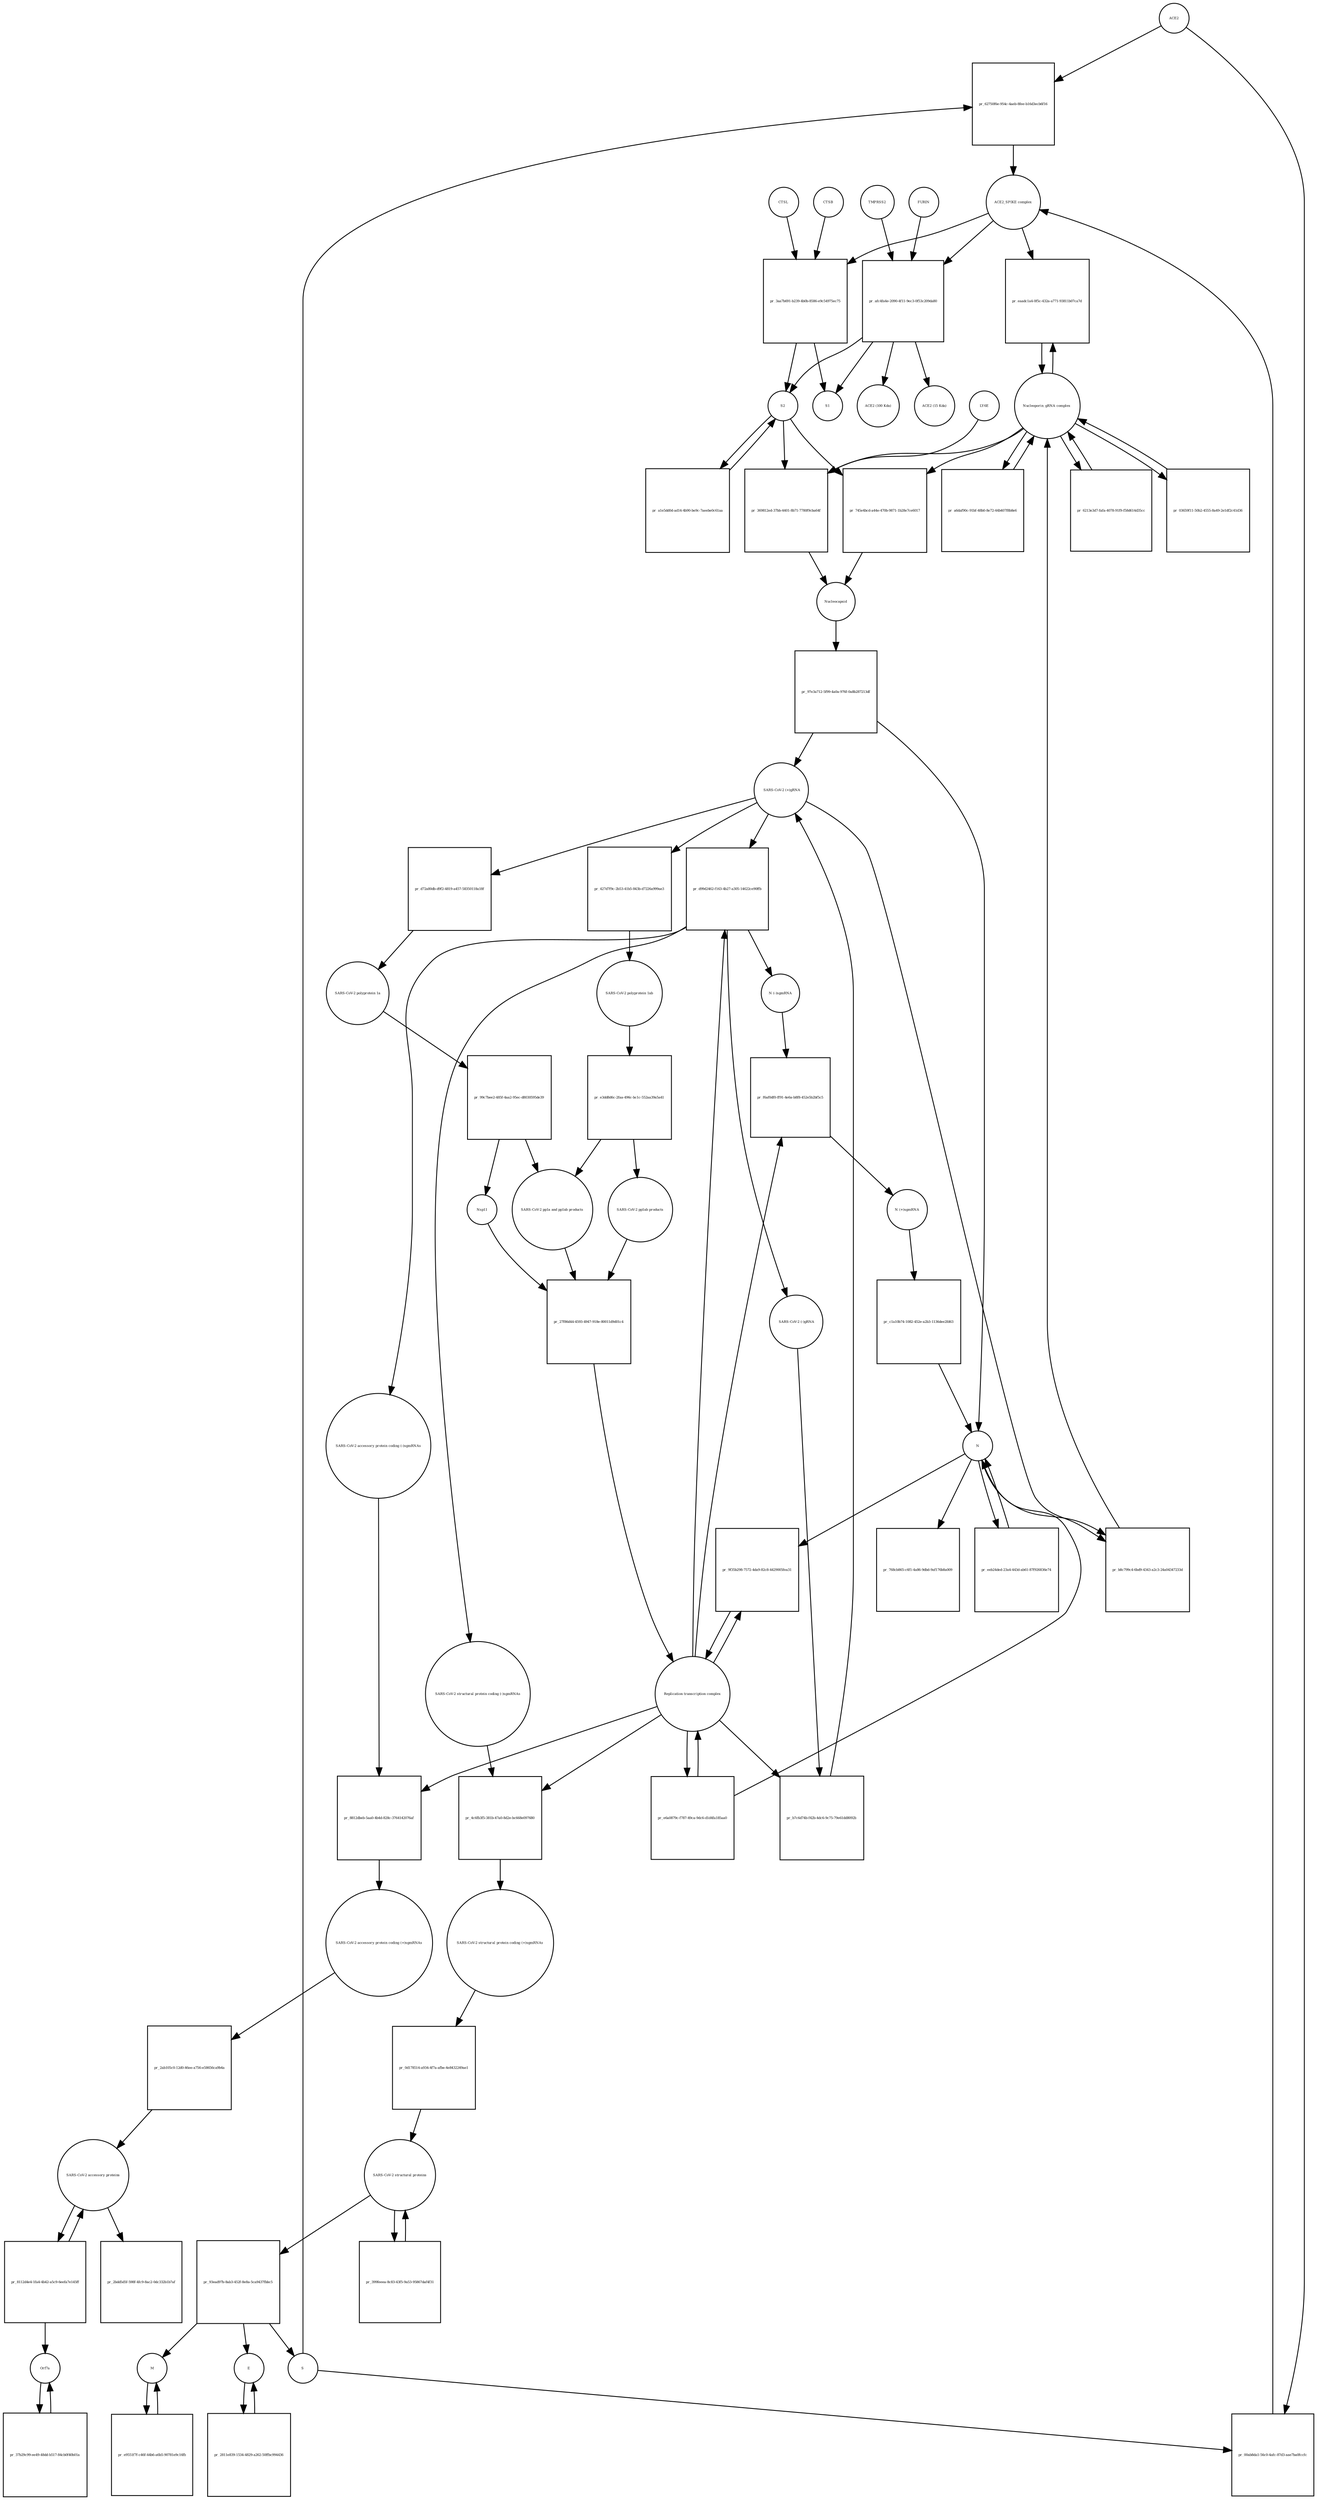 strict digraph  {
ACE2 [annotation="", bipartite=0, cls=macromolecule, fontsize=4, label=ACE2, shape=circle];
"pr_62750f6e-954c-4aeb-8fee-b16d3ecb6f16" [annotation="", bipartite=1, cls=process, fontsize=4, label="pr_62750f6e-954c-4aeb-8fee-b16d3ecb6f16", shape=square];
"ACE2_SPIKE complex" [annotation="", bipartite=0, cls=complex, fontsize=4, label="ACE2_SPIKE complex", shape=circle];
S [annotation="", bipartite=0, cls="macromolecule multimer", fontsize=4, label=S, shape=circle];
"Nucleoporin_gRNA complex " [annotation="", bipartite=0, cls=complex, fontsize=4, label="Nucleoporin_gRNA complex ", shape=circle];
"pr_eaadc1a4-0f5c-432a-a771-93811b07ca7d" [annotation="", bipartite=1, cls=process, fontsize=4, label="pr_eaadc1a4-0f5c-432a-a771-93811b07ca7d", shape=square];
"pr_3aa7b691-b239-4b0b-8586-e9c54975ec75" [annotation="", bipartite=1, cls=process, fontsize=4, label="pr_3aa7b691-b239-4b0b-8586-e9c54975ec75", shape=square];
S2 [annotation="", bipartite=0, cls=macromolecule, fontsize=4, label=S2, shape=circle];
CTSB [annotation="", bipartite=0, cls=macromolecule, fontsize=4, label=CTSB, shape=circle];
CTSL [annotation="", bipartite=0, cls=macromolecule, fontsize=4, label=CTSL, shape=circle];
S1 [annotation="", bipartite=0, cls=macromolecule, fontsize=4, label=S1, shape=circle];
"pr_00ab8da1-56c0-4afc-87d3-aae7ba0fccfc" [annotation="", bipartite=1, cls=process, fontsize=4, label="pr_00ab8da1-56c0-4afc-87d3-aae7ba0fccfc", shape=square];
"pr_369812ed-37bb-4401-8b71-7780f9cba64f" [annotation="", bipartite=1, cls=process, fontsize=4, label="pr_369812ed-37bb-4401-8b71-7780f9cba64f", shape=square];
Nucleocapsid [annotation="", bipartite=0, cls=complex, fontsize=4, label=Nucleocapsid, shape=circle];
LY6E [annotation="", bipartite=0, cls=macromolecule, fontsize=4, label=LY6E, shape=circle];
"pr_745e4bcd-a44e-470b-9871-1b28e7ce6017" [annotation="", bipartite=1, cls=process, fontsize=4, label="pr_745e4bcd-a44e-470b-9871-1b28e7ce6017", shape=square];
"pr_97e3a712-5f99-4a0a-976f-0a8b287213df" [annotation="", bipartite=1, cls=process, fontsize=4, label="pr_97e3a712-5f99-4a0a-976f-0a8b287213df", shape=square];
" SARS-CoV-2 (+)gRNA" [annotation="", bipartite=0, cls="nucleic acid feature", fontsize=4, label=" SARS-CoV-2 (+)gRNA", shape=circle];
N [annotation="", bipartite=0, cls="macromolecule multimer", fontsize=4, label=N, shape=circle];
"SARS-CoV-2 polyprotein 1ab" [annotation="", bipartite=0, cls=macromolecule, fontsize=4, label="SARS-CoV-2 polyprotein 1ab", shape=circle];
"pr_e3dd8d6c-2faa-496c-bc1c-552aa39a5a41" [annotation="", bipartite=1, cls=process, fontsize=4, label="pr_e3dd8d6c-2faa-496c-bc1c-552aa39a5a41", shape=square];
"SARS-CoV-2 pp1ab products" [annotation="", bipartite=0, cls=complex, fontsize=4, label="SARS-CoV-2 pp1ab products", shape=circle];
"SARS-CoV-2 pp1a and pp1ab products" [annotation="", bipartite=0, cls=complex, fontsize=4, label="SARS-CoV-2 pp1a and pp1ab products", shape=circle];
"SARS-CoV-2 polyprotein 1a" [annotation="", bipartite=0, cls=macromolecule, fontsize=4, label="SARS-CoV-2 polyprotein 1a", shape=circle];
"pr_99c7bee2-485f-4aa2-95ec-d8030595de39" [annotation="", bipartite=1, cls=process, fontsize=4, label="pr_99c7bee2-485f-4aa2-95ec-d8030595de39", shape=square];
Nsp11 [annotation="", bipartite=0, cls=macromolecule, fontsize=4, label=Nsp11, shape=circle];
"pr_6213e3d7-fafa-4078-91f9-f58d614d35cc" [annotation="", bipartite=1, cls=process, fontsize=4, label="pr_6213e3d7-fafa-4078-91f9-f58d614d35cc", shape=square];
"pr_03659f11-50b2-4555-8a49-2e1df2c41d36" [annotation="", bipartite=1, cls=process, fontsize=4, label="pr_03659f11-50b2-4555-8a49-2e1df2c41d36", shape=square];
"SARS-CoV-2 structural proteins" [annotation="", bipartite=0, cls=complex, fontsize=4, label="SARS-CoV-2 structural proteins", shape=circle];
"pr_93ead97b-8ab3-452f-8e8a-5ca9437fbbc5" [annotation="", bipartite=1, cls=process, fontsize=4, label="pr_93ead97b-8ab3-452f-8e8a-5ca9437fbbc5", shape=square];
M [annotation="", bipartite=0, cls=macromolecule, fontsize=4, label=M, shape=circle];
E [annotation="", bipartite=0, cls=macromolecule, fontsize=4, label=E, shape=circle];
"Replication transcription complex" [annotation="", bipartite=0, cls=complex, fontsize=4, label="Replication transcription complex", shape=circle];
"pr_9f35b298-7572-4da9-82c8-4429005fea31" [annotation="", bipartite=1, cls=process, fontsize=4, label="pr_9f35b298-7572-4da9-82c8-4429005fea31", shape=square];
"pr_768cb865-c6f1-4a86-9dbd-9af176b8a009" [annotation="", bipartite=1, cls=process, fontsize=4, label="pr_768cb865-c6f1-4a86-9dbd-9af176b8a009", shape=square];
"SARS-CoV-2 accessory proteins" [annotation="", bipartite=0, cls=complex, fontsize=4, label="SARS-CoV-2 accessory proteins", shape=circle];
"pr_2bdd5d5f-598f-4fc9-8ac2-0dc332b1b7af" [annotation="", bipartite=1, cls=process, fontsize=4, label="pr_2bdd5d5f-598f-4fc9-8ac2-0dc332b1b7af", shape=square];
"pr_399feeea-8c83-43f5-9a53-95867daf4f31" [annotation="", bipartite=1, cls=process, fontsize=4, label="pr_399feeea-8c83-43f5-9a53-95867daf4f31", shape=square];
"pr_e6a0879c-f787-49ca-9dc6-d1d4fa185aa0" [annotation="", bipartite=1, cls=process, fontsize=4, label="pr_e6a0879c-f787-49ca-9dc6-d1d4fa185aa0", shape=square];
"pr_eeb24ded-23a4-443d-ab61-87f926836e74" [annotation="", bipartite=1, cls=process, fontsize=4, label="pr_eeb24ded-23a4-443d-ab61-87f926836e74", shape=square];
"pr_27f86d44-4593-4947-918e-80011d9d01c4" [annotation="", bipartite=1, cls=process, fontsize=4, label="pr_27f86d44-4593-4947-918e-80011d9d01c4", shape=square];
"SARS-CoV-2 accessory protein coding (-)sgmRNAs" [annotation="", bipartite=0, cls=complex, fontsize=4, label="SARS-CoV-2 accessory protein coding (-)sgmRNAs", shape=circle];
"pr_8812dbeb-5aa0-4b4d-828c-3764142076af" [annotation="", bipartite=1, cls=process, fontsize=4, label="pr_8812dbeb-5aa0-4b4d-828c-3764142076af", shape=square];
"SARS-CoV-2 accessory protein coding (+)sgmRNAs" [annotation="", bipartite=0, cls=complex, fontsize=4, label="SARS-CoV-2 accessory protein coding (+)sgmRNAs", shape=circle];
"SARS-CoV-2 structural protein coding (-)sgmRNAs" [annotation="", bipartite=0, cls=complex, fontsize=4, label="SARS-CoV-2 structural protein coding (-)sgmRNAs", shape=circle];
"pr_4c6fb3f5-381b-47a0-8d2e-bc668e097680" [annotation="", bipartite=1, cls=process, fontsize=4, label="pr_4c6fb3f5-381b-47a0-8d2e-bc668e097680", shape=square];
"SARS-CoV-2 structural protein coding (+)sgmRNAs" [annotation="", bipartite=0, cls=complex, fontsize=4, label="SARS-CoV-2 structural protein coding (+)sgmRNAs", shape=circle];
"N (-)sgmRNA" [annotation="", bipartite=0, cls="nucleic acid feature", fontsize=4, label="N (-)sgmRNA", shape=circle];
"pr_f6af0df0-ff91-4e6a-b8f8-452e5b2bf5c5" [annotation="", bipartite=1, cls=process, fontsize=4, label="pr_f6af0df0-ff91-4e6a-b8f8-452e5b2bf5c5", shape=square];
"N (+)sgmRNA" [annotation="", bipartite=0, cls="nucleic acid feature", fontsize=4, label="N (+)sgmRNA", shape=circle];
"pr_c1a10b74-1082-452e-a2b3-1136dee2fd63" [annotation="", bipartite=1, cls=process, fontsize=4, label="pr_c1a10b74-1082-452e-a2b3-1136dee2fd63", shape=square];
"pr_d99d2462-f163-4b27-a305-14622ce90ffb" [annotation="", bipartite=1, cls=process, fontsize=4, label="pr_d99d2462-f163-4b27-a305-14622ce90ffb", shape=square];
" SARS-CoV-2 (-)gRNA" [annotation="", bipartite=0, cls="nucleic acid feature", fontsize=4, label=" SARS-CoV-2 (-)gRNA", shape=circle];
"pr_d72a80db-d9f2-4819-a457-58350118a18f" [annotation="", bipartite=1, cls=process, fontsize=4, label="pr_d72a80db-d9f2-4819-a457-58350118a18f", shape=square];
"pr_427d7f9c-2b53-41b5-843b-d7226a999ae3" [annotation="", bipartite=1, cls=process, fontsize=4, label="pr_427d7f9c-2b53-41b5-843b-d7226a999ae3", shape=square];
"pr_2ab105c0-12d0-46ee-a756-e58656ca9b4a" [annotation="", bipartite=1, cls=process, fontsize=4, label="pr_2ab105c0-12d0-46ee-a756-e58656ca9b4a", shape=square];
"pr_0d178514-a934-4f7a-afbe-4e8432249ae1" [annotation="", bipartite=1, cls=process, fontsize=4, label="pr_0d178514-a934-4f7a-afbe-4e8432249ae1", shape=square];
"pr_b7c6d74b-f42b-4dc6-9c75-79e61dd8092b" [annotation="", bipartite=1, cls=process, fontsize=4, label="pr_b7c6d74b-f42b-4dc6-9c75-79e61dd8092b", shape=square];
"pr_b8c799c4-6bd9-4343-a2c3-24a04347233d" [annotation="", bipartite=1, cls=process, fontsize=4, label="pr_b8c799c4-6bd9-4343-a2c3-24a04347233d", shape=square];
"pr_a6daf90c-91bf-48b0-8e72-44b407f8b8e6" [annotation="", bipartite=1, cls=process, fontsize=4, label="pr_a6daf90c-91bf-48b0-8e72-44b407f8b8e6", shape=square];
"pr_8112d4e4-1fa4-4b42-a5c9-6eefa7e145ff" [annotation="", bipartite=1, cls=process, fontsize=4, label="pr_8112d4e4-1fa4-4b42-a5c9-6eefa7e145ff", shape=square];
Orf7a [annotation="", bipartite=0, cls=macromolecule, fontsize=4, label=Orf7a, shape=circle];
"pr_afc4fa4e-2090-4f11-9ec3-0f53c209da80" [annotation="", bipartite=1, cls=process, fontsize=4, label="pr_afc4fa4e-2090-4f11-9ec3-0f53c209da80", shape=square];
FURIN [annotation="", bipartite=0, cls=macromolecule, fontsize=4, label=FURIN, shape=circle];
TMPRSS2 [annotation="", bipartite=0, cls=macromolecule, fontsize=4, label=TMPRSS2, shape=circle];
"ACE2 (100 Kda)" [annotation="", bipartite=0, cls=macromolecule, fontsize=4, label="ACE2 (100 Kda)", shape=circle];
"ACE2 (15 Kda)" [annotation="", bipartite=0, cls=macromolecule, fontsize=4, label="ACE2 (15 Kda)", shape=circle];
"pr_a1e5dd0d-ad14-4b90-be9c-7aeebe0c61aa" [annotation="", bipartite=1, cls=process, fontsize=4, label="pr_a1e5dd0d-ad14-4b90-be9c-7aeebe0c61aa", shape=square];
"pr_2811e839-1534-4829-a262-50ffbc994436" [annotation="", bipartite=1, cls=process, fontsize=4, label="pr_2811e839-1534-4829-a262-50ffbc994436", shape=square];
"pr_e9551f7f-c46f-44b6-a6b5-90781e9c16fb" [annotation="", bipartite=1, cls=process, fontsize=4, label="pr_e9551f7f-c46f-44b6-a6b5-90781e9c16fb", shape=square];
"pr_37b29c99-ee49-48dd-b517-84cb0f40b01a" [annotation="", bipartite=1, cls=process, fontsize=4, label="pr_37b29c99-ee49-48dd-b517-84cb0f40b01a", shape=square];
ACE2 -> "pr_62750f6e-954c-4aeb-8fee-b16d3ecb6f16"  [annotation="", interaction_type=consumption];
ACE2 -> "pr_00ab8da1-56c0-4afc-87d3-aae7ba0fccfc"  [annotation="", interaction_type=consumption];
"pr_62750f6e-954c-4aeb-8fee-b16d3ecb6f16" -> "ACE2_SPIKE complex"  [annotation="", interaction_type=production];
"ACE2_SPIKE complex" -> "pr_eaadc1a4-0f5c-432a-a771-93811b07ca7d"  [annotation="urn_miriam_pubmed_32142651|urn_miriam_pubmed_32094589", interaction_type=stimulation];
"ACE2_SPIKE complex" -> "pr_3aa7b691-b239-4b0b-8586-e9c54975ec75"  [annotation="", interaction_type=consumption];
"ACE2_SPIKE complex" -> "pr_afc4fa4e-2090-4f11-9ec3-0f53c209da80"  [annotation="", interaction_type=consumption];
S -> "pr_62750f6e-954c-4aeb-8fee-b16d3ecb6f16"  [annotation="", interaction_type=consumption];
S -> "pr_00ab8da1-56c0-4afc-87d3-aae7ba0fccfc"  [annotation="", interaction_type=consumption];
"Nucleoporin_gRNA complex " -> "pr_eaadc1a4-0f5c-432a-a771-93811b07ca7d"  [annotation="", interaction_type=consumption];
"Nucleoporin_gRNA complex " -> "pr_369812ed-37bb-4401-8b71-7780f9cba64f"  [annotation="", interaction_type=consumption];
"Nucleoporin_gRNA complex " -> "pr_745e4bcd-a44e-470b-9871-1b28e7ce6017"  [annotation="", interaction_type=consumption];
"Nucleoporin_gRNA complex " -> "pr_6213e3d7-fafa-4078-91f9-f58d614d35cc"  [annotation="", interaction_type=consumption];
"Nucleoporin_gRNA complex " -> "pr_03659f11-50b2-4555-8a49-2e1df2c41d36"  [annotation="", interaction_type=consumption];
"Nucleoporin_gRNA complex " -> "pr_a6daf90c-91bf-48b0-8e72-44b407f8b8e6"  [annotation="", interaction_type=consumption];
"pr_eaadc1a4-0f5c-432a-a771-93811b07ca7d" -> "Nucleoporin_gRNA complex "  [annotation="", interaction_type=production];
"pr_3aa7b691-b239-4b0b-8586-e9c54975ec75" -> S2  [annotation="", interaction_type=production];
"pr_3aa7b691-b239-4b0b-8586-e9c54975ec75" -> S1  [annotation="", interaction_type=production];
S2 -> "pr_369812ed-37bb-4401-8b71-7780f9cba64f"  [annotation="urn_miriam_doi_10.1101%2F2020.03.05.979260|urn_miriam_doi_10.1101%2F2020.04.02.021469", interaction_type=stimulation];
S2 -> "pr_745e4bcd-a44e-470b-9871-1b28e7ce6017"  [annotation="", interaction_type=stimulation];
S2 -> "pr_a1e5dd0d-ad14-4b90-be9c-7aeebe0c61aa"  [annotation="", interaction_type=consumption];
CTSB -> "pr_3aa7b691-b239-4b0b-8586-e9c54975ec75"  [annotation=urn_miriam_pubmed_32142651, interaction_type=catalysis];
CTSL -> "pr_3aa7b691-b239-4b0b-8586-e9c54975ec75"  [annotation=urn_miriam_pubmed_32142651, interaction_type=catalysis];
"pr_00ab8da1-56c0-4afc-87d3-aae7ba0fccfc" -> "ACE2_SPIKE complex"  [annotation="", interaction_type=production];
"pr_369812ed-37bb-4401-8b71-7780f9cba64f" -> Nucleocapsid  [annotation="", interaction_type=production];
Nucleocapsid -> "pr_97e3a712-5f99-4a0a-976f-0a8b287213df"  [annotation="", interaction_type=consumption];
LY6E -> "pr_369812ed-37bb-4401-8b71-7780f9cba64f"  [annotation="urn_miriam_doi_10.1101%2F2020.03.05.979260|urn_miriam_doi_10.1101%2F2020.04.02.021469", interaction_type=inhibition];
"pr_745e4bcd-a44e-470b-9871-1b28e7ce6017" -> Nucleocapsid  [annotation="", interaction_type=production];
"pr_97e3a712-5f99-4a0a-976f-0a8b287213df" -> " SARS-CoV-2 (+)gRNA"  [annotation="", interaction_type=production];
"pr_97e3a712-5f99-4a0a-976f-0a8b287213df" -> N  [annotation="", interaction_type=production];
" SARS-CoV-2 (+)gRNA" -> "pr_d99d2462-f163-4b27-a305-14622ce90ffb"  [annotation="", interaction_type=consumption];
" SARS-CoV-2 (+)gRNA" -> "pr_d72a80db-d9f2-4819-a457-58350118a18f"  [annotation="", interaction_type=consumption];
" SARS-CoV-2 (+)gRNA" -> "pr_427d7f9c-2b53-41b5-843b-d7226a999ae3"  [annotation="", interaction_type=consumption];
" SARS-CoV-2 (+)gRNA" -> "pr_b8c799c4-6bd9-4343-a2c3-24a04347233d"  [annotation="", interaction_type=consumption];
N -> "pr_9f35b298-7572-4da9-82c8-4429005fea31"  [annotation="", interaction_type=consumption];
N -> "pr_768cb865-c6f1-4a86-9dbd-9af176b8a009"  [annotation="", interaction_type=consumption];
N -> "pr_eeb24ded-23a4-443d-ab61-87f926836e74"  [annotation="", interaction_type=consumption];
N -> "pr_b8c799c4-6bd9-4343-a2c3-24a04347233d"  [annotation="", interaction_type=consumption];
"SARS-CoV-2 polyprotein 1ab" -> "pr_e3dd8d6c-2faa-496c-bc1c-552aa39a5a41"  [annotation=urn_miriam_pubmed_31226023, interaction_type=catalysis];
"pr_e3dd8d6c-2faa-496c-bc1c-552aa39a5a41" -> "SARS-CoV-2 pp1ab products"  [annotation="", interaction_type=production];
"pr_e3dd8d6c-2faa-496c-bc1c-552aa39a5a41" -> "SARS-CoV-2 pp1a and pp1ab products"  [annotation="", interaction_type=production];
"SARS-CoV-2 pp1ab products" -> "pr_27f86d44-4593-4947-918e-80011d9d01c4"  [annotation="", interaction_type=consumption];
"SARS-CoV-2 pp1a and pp1ab products" -> "pr_27f86d44-4593-4947-918e-80011d9d01c4"  [annotation="", interaction_type=consumption];
"SARS-CoV-2 polyprotein 1a" -> "pr_99c7bee2-485f-4aa2-95ec-d8030595de39"  [annotation=urn_miriam_pubmed_31226023, interaction_type=catalysis];
"pr_99c7bee2-485f-4aa2-95ec-d8030595de39" -> Nsp11  [annotation="", interaction_type=production];
"pr_99c7bee2-485f-4aa2-95ec-d8030595de39" -> "SARS-CoV-2 pp1a and pp1ab products"  [annotation="", interaction_type=production];
Nsp11 -> "pr_27f86d44-4593-4947-918e-80011d9d01c4"  [annotation="", interaction_type=consumption];
"pr_6213e3d7-fafa-4078-91f9-f58d614d35cc" -> "Nucleoporin_gRNA complex "  [annotation="", interaction_type=production];
"pr_03659f11-50b2-4555-8a49-2e1df2c41d36" -> "Nucleoporin_gRNA complex "  [annotation="", interaction_type=production];
"SARS-CoV-2 structural proteins" -> "pr_93ead97b-8ab3-452f-8e8a-5ca9437fbbc5"  [annotation="", interaction_type=consumption];
"SARS-CoV-2 structural proteins" -> "pr_399feeea-8c83-43f5-9a53-95867daf4f31"  [annotation="", interaction_type=consumption];
"pr_93ead97b-8ab3-452f-8e8a-5ca9437fbbc5" -> M  [annotation="", interaction_type=production];
"pr_93ead97b-8ab3-452f-8e8a-5ca9437fbbc5" -> E  [annotation="", interaction_type=production];
"pr_93ead97b-8ab3-452f-8e8a-5ca9437fbbc5" -> S  [annotation="", interaction_type=production];
M -> "pr_e9551f7f-c46f-44b6-a6b5-90781e9c16fb"  [annotation="", interaction_type=consumption];
E -> "pr_2811e839-1534-4829-a262-50ffbc994436"  [annotation="", interaction_type=consumption];
"Replication transcription complex" -> "pr_9f35b298-7572-4da9-82c8-4429005fea31"  [annotation="", interaction_type=consumption];
"Replication transcription complex" -> "pr_e6a0879c-f787-49ca-9dc6-d1d4fa185aa0"  [annotation="", interaction_type=consumption];
"Replication transcription complex" -> "pr_8812dbeb-5aa0-4b4d-828c-3764142076af"  [annotation="", interaction_type="necessary stimulation"];
"Replication transcription complex" -> "pr_4c6fb3f5-381b-47a0-8d2e-bc668e097680"  [annotation="", interaction_type="necessary stimulation"];
"Replication transcription complex" -> "pr_f6af0df0-ff91-4e6a-b8f8-452e5b2bf5c5"  [annotation="", interaction_type="necessary stimulation"];
"Replication transcription complex" -> "pr_d99d2462-f163-4b27-a305-14622ce90ffb"  [annotation="", interaction_type="necessary stimulation"];
"Replication transcription complex" -> "pr_b7c6d74b-f42b-4dc6-9c75-79e61dd8092b"  [annotation="", interaction_type="necessary stimulation"];
"pr_9f35b298-7572-4da9-82c8-4429005fea31" -> "Replication transcription complex"  [annotation="", interaction_type=production];
"SARS-CoV-2 accessory proteins" -> "pr_2bdd5d5f-598f-4fc9-8ac2-0dc332b1b7af"  [annotation="", interaction_type=consumption];
"SARS-CoV-2 accessory proteins" -> "pr_8112d4e4-1fa4-4b42-a5c9-6eefa7e145ff"  [annotation="", interaction_type=consumption];
"pr_399feeea-8c83-43f5-9a53-95867daf4f31" -> "SARS-CoV-2 structural proteins"  [annotation="", interaction_type=production];
"pr_e6a0879c-f787-49ca-9dc6-d1d4fa185aa0" -> "Replication transcription complex"  [annotation="", interaction_type=production];
"pr_e6a0879c-f787-49ca-9dc6-d1d4fa185aa0" -> N  [annotation="", interaction_type=production];
"pr_eeb24ded-23a4-443d-ab61-87f926836e74" -> N  [annotation="", interaction_type=production];
"pr_27f86d44-4593-4947-918e-80011d9d01c4" -> "Replication transcription complex"  [annotation="", interaction_type=production];
"SARS-CoV-2 accessory protein coding (-)sgmRNAs" -> "pr_8812dbeb-5aa0-4b4d-828c-3764142076af"  [annotation="", interaction_type=consumption];
"pr_8812dbeb-5aa0-4b4d-828c-3764142076af" -> "SARS-CoV-2 accessory protein coding (+)sgmRNAs"  [annotation="", interaction_type=production];
"SARS-CoV-2 accessory protein coding (+)sgmRNAs" -> "pr_2ab105c0-12d0-46ee-a756-e58656ca9b4a"  [annotation="", interaction_type=consumption];
"SARS-CoV-2 structural protein coding (-)sgmRNAs" -> "pr_4c6fb3f5-381b-47a0-8d2e-bc668e097680"  [annotation="", interaction_type=consumption];
"pr_4c6fb3f5-381b-47a0-8d2e-bc668e097680" -> "SARS-CoV-2 structural protein coding (+)sgmRNAs"  [annotation="", interaction_type=production];
"SARS-CoV-2 structural protein coding (+)sgmRNAs" -> "pr_0d178514-a934-4f7a-afbe-4e8432249ae1"  [annotation="", interaction_type=consumption];
"N (-)sgmRNA" -> "pr_f6af0df0-ff91-4e6a-b8f8-452e5b2bf5c5"  [annotation="", interaction_type=consumption];
"pr_f6af0df0-ff91-4e6a-b8f8-452e5b2bf5c5" -> "N (+)sgmRNA"  [annotation="", interaction_type=production];
"N (+)sgmRNA" -> "pr_c1a10b74-1082-452e-a2b3-1136dee2fd63"  [annotation="", interaction_type=consumption];
"pr_c1a10b74-1082-452e-a2b3-1136dee2fd63" -> N  [annotation="", interaction_type=production];
"pr_d99d2462-f163-4b27-a305-14622ce90ffb" -> " SARS-CoV-2 (-)gRNA"  [annotation="", interaction_type=production];
"pr_d99d2462-f163-4b27-a305-14622ce90ffb" -> "SARS-CoV-2 accessory protein coding (-)sgmRNAs"  [annotation="", interaction_type=production];
"pr_d99d2462-f163-4b27-a305-14622ce90ffb" -> "SARS-CoV-2 structural protein coding (-)sgmRNAs"  [annotation="", interaction_type=production];
"pr_d99d2462-f163-4b27-a305-14622ce90ffb" -> "N (-)sgmRNA"  [annotation="", interaction_type=production];
" SARS-CoV-2 (-)gRNA" -> "pr_b7c6d74b-f42b-4dc6-9c75-79e61dd8092b"  [annotation="", interaction_type=consumption];
"pr_d72a80db-d9f2-4819-a457-58350118a18f" -> "SARS-CoV-2 polyprotein 1a"  [annotation="", interaction_type=production];
"pr_427d7f9c-2b53-41b5-843b-d7226a999ae3" -> "SARS-CoV-2 polyprotein 1ab"  [annotation="", interaction_type=production];
"pr_2ab105c0-12d0-46ee-a756-e58656ca9b4a" -> "SARS-CoV-2 accessory proteins"  [annotation="", interaction_type=production];
"pr_0d178514-a934-4f7a-afbe-4e8432249ae1" -> "SARS-CoV-2 structural proteins"  [annotation="", interaction_type=production];
"pr_b7c6d74b-f42b-4dc6-9c75-79e61dd8092b" -> " SARS-CoV-2 (+)gRNA"  [annotation="", interaction_type=production];
"pr_b8c799c4-6bd9-4343-a2c3-24a04347233d" -> "Nucleoporin_gRNA complex "  [annotation="", interaction_type=production];
"pr_a6daf90c-91bf-48b0-8e72-44b407f8b8e6" -> "Nucleoporin_gRNA complex "  [annotation="", interaction_type=production];
"pr_8112d4e4-1fa4-4b42-a5c9-6eefa7e145ff" -> "SARS-CoV-2 accessory proteins"  [annotation="", interaction_type=production];
"pr_8112d4e4-1fa4-4b42-a5c9-6eefa7e145ff" -> Orf7a  [annotation="", interaction_type=production];
Orf7a -> "pr_37b29c99-ee49-48dd-b517-84cb0f40b01a"  [annotation="", interaction_type=consumption];
"pr_afc4fa4e-2090-4f11-9ec3-0f53c209da80" -> S2  [annotation="", interaction_type=production];
"pr_afc4fa4e-2090-4f11-9ec3-0f53c209da80" -> "ACE2 (100 Kda)"  [annotation="", interaction_type=production];
"pr_afc4fa4e-2090-4f11-9ec3-0f53c209da80" -> S1  [annotation="", interaction_type=production];
"pr_afc4fa4e-2090-4f11-9ec3-0f53c209da80" -> "ACE2 (15 Kda)"  [annotation="", interaction_type=production];
FURIN -> "pr_afc4fa4e-2090-4f11-9ec3-0f53c209da80"  [annotation="", interaction_type=catalysis];
TMPRSS2 -> "pr_afc4fa4e-2090-4f11-9ec3-0f53c209da80"  [annotation="", interaction_type=catalysis];
"pr_a1e5dd0d-ad14-4b90-be9c-7aeebe0c61aa" -> S2  [annotation="", interaction_type=production];
"pr_2811e839-1534-4829-a262-50ffbc994436" -> E  [annotation="", interaction_type=production];
"pr_e9551f7f-c46f-44b6-a6b5-90781e9c16fb" -> M  [annotation="", interaction_type=production];
"pr_37b29c99-ee49-48dd-b517-84cb0f40b01a" -> Orf7a  [annotation="", interaction_type=production];
}

